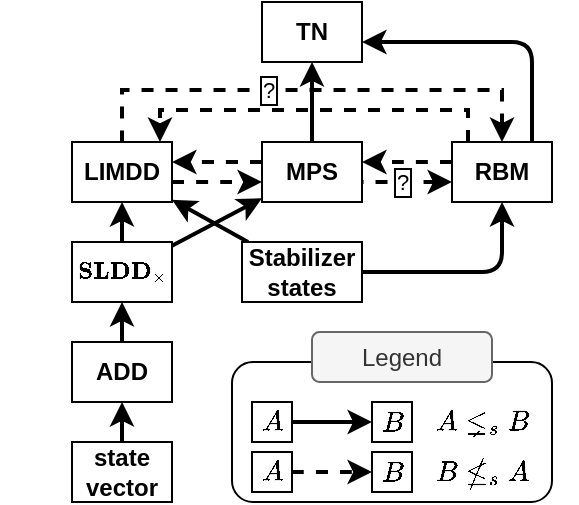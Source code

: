 <mxfile version="20.3.0" type="device"><diagram id="DyYsGXkcA6blbRXpOgRg" name="Page-1"><mxGraphModel dx="580" dy="418" grid="1" gridSize="2" guides="1" tooltips="1" connect="1" arrows="1" fold="1" page="1" pageScale="1" pageWidth="850" pageHeight="1100" math="1" shadow="0"><root><mxCell id="0"/><mxCell id="1" parent="0"/><mxCell id="LqiHxkfP9PTnuorCzM5r-7" style="rounded=0;orthogonalLoop=1;jettySize=auto;html=1;strokeWidth=2;endSize=6;" parent="1" source="LqiHxkfP9PTnuorCzM5r-1" target="LqiHxkfP9PTnuorCzM5r-3" edge="1"><mxGeometry relative="1" as="geometry"><mxPoint x="470.034" y="370" as="targetPoint"/></mxGeometry></mxCell><mxCell id="LqiHxkfP9PTnuorCzM5r-9" style="rounded=0;orthogonalLoop=1;jettySize=auto;html=1;strokeWidth=2;endSize=6;" parent="1" source="LqiHxkfP9PTnuorCzM5r-1" target="LqiHxkfP9PTnuorCzM5r-4" edge="1"><mxGeometry relative="1" as="geometry"/></mxCell><mxCell id="LqiHxkfP9PTnuorCzM5r-1" value="$$\textbf{SLDD}_\times$$" style="rounded=0;whiteSpace=wrap;html=1;fontStyle=1;fontSize=10;" parent="1" vertex="1"><mxGeometry x="440" y="370" width="50" height="30" as="geometry"/></mxCell><mxCell id="LqiHxkfP9PTnuorCzM5r-13" style="edgeStyle=none;rounded=0;orthogonalLoop=1;jettySize=auto;html=1;strokeWidth=2;endSize=6;" parent="1" source="LqiHxkfP9PTnuorCzM5r-3" target="LqiHxkfP9PTnuorCzM5r-12" edge="1"><mxGeometry relative="1" as="geometry"/></mxCell><mxCell id="GpwOcyEKv7x8cDK9Is1j-2" value="" style="orthogonalLoop=1;jettySize=auto;html=1;endArrow=classic;endFill=1;strokeWidth=2;dashed=1;edgeStyle=orthogonalEdgeStyle;" parent="1" source="LqiHxkfP9PTnuorCzM5r-3" target="LqiHxkfP9PTnuorCzM5r-4" edge="1"><mxGeometry relative="1" as="geometry"><Array as="points"><mxPoint x="510" y="330"/><mxPoint x="510" y="330"/></Array></mxGeometry></mxCell><mxCell id="LqiHxkfP9PTnuorCzM5r-3" value="MPS" style="rounded=0;whiteSpace=wrap;html=1;fontStyle=1" parent="1" vertex="1"><mxGeometry x="535" y="320" width="50" height="30" as="geometry"/></mxCell><mxCell id="QwEfFgbvlSV8Ey0RlolD-3" style="orthogonalLoop=1;jettySize=auto;html=1;endArrow=classic;endFill=1;strokeWidth=2;dashed=1;edgeStyle=orthogonalEdgeStyle;" parent="1" source="LqiHxkfP9PTnuorCzM5r-4" target="LqiHxkfP9PTnuorCzM5r-3" edge="1"><mxGeometry relative="1" as="geometry"><mxPoint x="530" y="410" as="targetPoint"/><Array as="points"><mxPoint x="510" y="340"/><mxPoint x="510" y="340"/></Array></mxGeometry></mxCell><mxCell id="LqiHxkfP9PTnuorCzM5r-4" value="LIMDD" style="rounded=0;whiteSpace=wrap;html=1;fontStyle=1" parent="1" vertex="1"><mxGeometry x="440" y="320" width="50" height="30" as="geometry"/></mxCell><mxCell id="LqiHxkfP9PTnuorCzM5r-10" style="edgeStyle=none;rounded=0;orthogonalLoop=1;jettySize=auto;html=1;strokeWidth=2;endSize=6;" parent="1" source="LqiHxkfP9PTnuorCzM5r-5" target="LqiHxkfP9PTnuorCzM5r-1" edge="1"><mxGeometry relative="1" as="geometry"/></mxCell><mxCell id="LqiHxkfP9PTnuorCzM5r-5" value="ADD" style="rounded=0;whiteSpace=wrap;html=1;fontStyle=1" parent="1" vertex="1"><mxGeometry x="440" y="420" width="50" height="30" as="geometry"/></mxCell><mxCell id="LqiHxkfP9PTnuorCzM5r-11" style="edgeStyle=none;rounded=0;orthogonalLoop=1;jettySize=auto;html=1;strokeWidth=2;endSize=6;" parent="1" source="LqiHxkfP9PTnuorCzM5r-6" target="LqiHxkfP9PTnuorCzM5r-5" edge="1"><mxGeometry relative="1" as="geometry"/></mxCell><mxCell id="LqiHxkfP9PTnuorCzM5r-6" value="state vector" style="rounded=0;whiteSpace=wrap;html=1;fontStyle=1" parent="1" vertex="1"><mxGeometry x="440" y="470" width="50" height="30" as="geometry"/></mxCell><mxCell id="LqiHxkfP9PTnuorCzM5r-12" value="TN" style="rounded=0;whiteSpace=wrap;html=1;fontStyle=1" parent="1" vertex="1"><mxGeometry x="535" y="250" width="50" height="30" as="geometry"/></mxCell><mxCell id="GpwOcyEKv7x8cDK9Is1j-3" value="?" style="edgeStyle=orthogonalEdgeStyle;orthogonalLoop=1;jettySize=auto;html=1;dashed=1;endArrow=none;endFill=0;strokeWidth=2;labelBorderColor=#000000;startArrow=classic;startFill=1;rounded=0;" parent="1" source="GpwOcyEKv7x8cDK9Is1j-1" target="LqiHxkfP9PTnuorCzM5r-4" edge="1"><mxGeometry x="0.182" relative="1" as="geometry"><Array as="points"><mxPoint x="655" y="294"/><mxPoint x="465" y="294"/></Array><mxPoint as="offset"/></mxGeometry></mxCell><mxCell id="GpwOcyEKv7x8cDK9Is1j-4" value="?" style="edgeStyle=orthogonalEdgeStyle;orthogonalLoop=1;jettySize=auto;html=1;dashed=1;endArrow=none;endFill=0;strokeWidth=2;labelBorderColor=#000000;startArrow=classic;startFill=1;" parent="1" source="GpwOcyEKv7x8cDK9Is1j-1" target="LqiHxkfP9PTnuorCzM5r-3" edge="1"><mxGeometry x="0.143" relative="1" as="geometry"><Array as="points"><mxPoint x="610" y="340"/><mxPoint x="610" y="340"/></Array><mxPoint as="offset"/></mxGeometry></mxCell><mxCell id="QwEfFgbvlSV8Ey0RlolD-7" style="edgeStyle=orthogonalEdgeStyle;orthogonalLoop=1;jettySize=auto;html=1;strokeWidth=2;endArrow=classic;endFill=1;dashed=1;" parent="1" source="GpwOcyEKv7x8cDK9Is1j-1" target="LqiHxkfP9PTnuorCzM5r-3" edge="1"><mxGeometry relative="1" as="geometry"><mxPoint x="490" y="320" as="targetPoint"/><Array as="points"><mxPoint x="610" y="330"/><mxPoint x="610" y="330"/></Array></mxGeometry></mxCell><mxCell id="QwEfFgbvlSV8Ey0RlolD-8" style="edgeStyle=orthogonalEdgeStyle;orthogonalLoop=1;jettySize=auto;html=1;dashed=1;strokeWidth=2;endArrow=classic;endFill=1;rounded=0;" parent="1" source="GpwOcyEKv7x8cDK9Is1j-1" target="LqiHxkfP9PTnuorCzM5r-4" edge="1"><mxGeometry relative="1" as="geometry"><Array as="points"><mxPoint x="638" y="304"/><mxPoint x="484" y="304"/></Array></mxGeometry></mxCell><mxCell id="GpwOcyEKv7x8cDK9Is1j-1" value="RBM" style="rounded=0;whiteSpace=wrap;html=1;fontStyle=1" parent="1" vertex="1"><mxGeometry x="630" y="320" width="50" height="30" as="geometry"/></mxCell><mxCell id="GpwOcyEKv7x8cDK9Is1j-6" style="edgeStyle=none;curved=1;orthogonalLoop=1;jettySize=auto;html=1;endArrow=classic;endFill=1;strokeWidth=2;startArrow=none;startFill=0;endSize=6;" parent="1" source="GpwOcyEKv7x8cDK9Is1j-5" target="LqiHxkfP9PTnuorCzM5r-4" edge="1"><mxGeometry relative="1" as="geometry"/></mxCell><mxCell id="GpwOcyEKv7x8cDK9Is1j-7" style="edgeStyle=orthogonalEdgeStyle;orthogonalLoop=1;jettySize=auto;html=1;startArrow=none;startFill=0;endArrow=classic;endFill=1;strokeWidth=2;endSize=6;" parent="1" source="GpwOcyEKv7x8cDK9Is1j-5" target="GpwOcyEKv7x8cDK9Is1j-1" edge="1"><mxGeometry relative="1" as="geometry"/></mxCell><mxCell id="GpwOcyEKv7x8cDK9Is1j-5" value="Stabilizer states" style="rounded=0;whiteSpace=wrap;html=1;fontStyle=1" parent="1" vertex="1"><mxGeometry x="525" y="370" width="60" height="30" as="geometry"/></mxCell><mxCell id="CCZaQ9IbswFvJCuqUOGF-1" style="edgeStyle=orthogonalEdgeStyle;orthogonalLoop=1;jettySize=auto;html=1;strokeWidth=2;endSize=6;" parent="1" source="GpwOcyEKv7x8cDK9Is1j-1" target="LqiHxkfP9PTnuorCzM5r-12" edge="1"><mxGeometry relative="1" as="geometry"><mxPoint x="480" y="350" as="sourcePoint"/><mxPoint x="480" y="280" as="targetPoint"/><Array as="points"><mxPoint x="670" y="270"/></Array></mxGeometry></mxCell><mxCell id="QwEfFgbvlSV8Ey0RlolD-15" value="" style="group" parent="1" vertex="1" connectable="0"><mxGeometry x="520" y="415" width="160" height="85" as="geometry"/></mxCell><mxCell id="QwEfFgbvlSV8Ey0RlolD-14" value="" style="rounded=1;whiteSpace=wrap;html=1;" parent="QwEfFgbvlSV8Ey0RlolD-15" vertex="1"><mxGeometry y="15" width="160" height="70" as="geometry"/></mxCell><mxCell id="QwEfFgbvlSV8Ey0RlolD-1" value="$$A\lneq_sB$$" style="text;html=1;strokeColor=none;fillColor=none;align=center;verticalAlign=middle;whiteSpace=wrap;rounded=0;" parent="QwEfFgbvlSV8Ey0RlolD-15" vertex="1"><mxGeometry x="90" y="30" width="70" height="30" as="geometry"/></mxCell><mxCell id="QwEfFgbvlSV8Ey0RlolD-4" value="" style="orthogonalLoop=1;jettySize=auto;html=1;endArrow=classic;endFill=1;strokeWidth=2;dashed=1;curved=1;entryX=0;entryY=0.5;entryDx=0;entryDy=0;exitX=1;exitY=0.5;exitDx=0;exitDy=0;" parent="QwEfFgbvlSV8Ey0RlolD-15" edge="1"><mxGeometry relative="1" as="geometry"><mxPoint x="30" y="70" as="sourcePoint"/><mxPoint x="70" y="70" as="targetPoint"/><Array as="points"/></mxGeometry></mxCell><mxCell id="QwEfFgbvlSV8Ey0RlolD-5" style="edgeStyle=none;rounded=0;orthogonalLoop=1;jettySize=auto;html=1;strokeWidth=2;endSize=6;" parent="QwEfFgbvlSV8Ey0RlolD-15" edge="1"><mxGeometry relative="1" as="geometry"><mxPoint x="30" y="45" as="sourcePoint"/><mxPoint x="70" y="45" as="targetPoint"/></mxGeometry></mxCell><mxCell id="QwEfFgbvlSV8Ey0RlolD-6" value="$$B\not\leq_sA$$" style="text;html=1;strokeColor=none;fillColor=none;align=center;verticalAlign=middle;whiteSpace=wrap;rounded=0;" parent="QwEfFgbvlSV8Ey0RlolD-15" vertex="1"><mxGeometry x="90" y="55" width="70" height="30" as="geometry"/></mxCell><mxCell id="QwEfFgbvlSV8Ey0RlolD-9" value="$$A$$" style="rounded=0;whiteSpace=wrap;html=1;fontStyle=1" parent="QwEfFgbvlSV8Ey0RlolD-15" vertex="1"><mxGeometry x="10" y="35" width="20" height="20" as="geometry"/></mxCell><mxCell id="QwEfFgbvlSV8Ey0RlolD-10" value="$$B$$" style="rounded=0;whiteSpace=wrap;html=1;fontStyle=1" parent="QwEfFgbvlSV8Ey0RlolD-15" vertex="1"><mxGeometry x="70" y="35" width="20" height="20" as="geometry"/></mxCell><mxCell id="QwEfFgbvlSV8Ey0RlolD-11" value="$$A$$" style="rounded=0;whiteSpace=wrap;html=1;fontStyle=1" parent="QwEfFgbvlSV8Ey0RlolD-15" vertex="1"><mxGeometry x="10" y="60" width="20" height="20" as="geometry"/></mxCell><mxCell id="QwEfFgbvlSV8Ey0RlolD-12" value="$$B$$" style="rounded=0;whiteSpace=wrap;html=1;fontStyle=1" parent="QwEfFgbvlSV8Ey0RlolD-15" vertex="1"><mxGeometry x="70" y="60" width="20" height="20" as="geometry"/></mxCell><mxCell id="QwEfFgbvlSV8Ey0RlolD-13" value="Legend" style="rounded=1;whiteSpace=wrap;html=1;fillColor=#f5f5f5;fontColor=#333333;strokeColor=#666666;" parent="QwEfFgbvlSV8Ey0RlolD-15" vertex="1"><mxGeometry x="40" width="90" height="25" as="geometry"/></mxCell></root></mxGraphModel></diagram></mxfile>